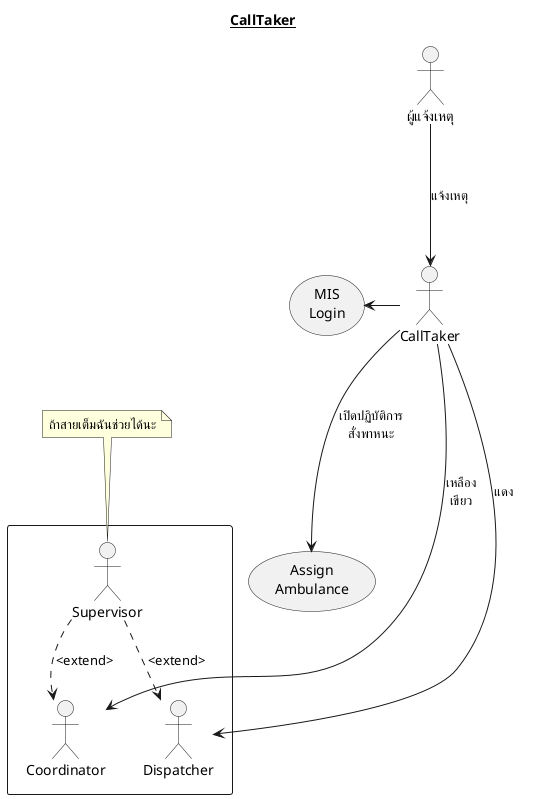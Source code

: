 @startuml
Title __CallTaker__
  rectangle {
    :Supervisor: as Supervisor
    :Coordinator: as Coordinator
    :Dispatcher: as Dispatcher
  }
  :CallTaker: as CallTaker
  Supervisor ..> Coordinator :<extend>
  Supervisor ..> Dispatcher :<extend>
  note top of Supervisor : ถ้าสายเต็มฉันช่วยได้นะ

  :ผู้แจ้งเหตุ: as User
  usecase (Assign\nAmbulance) as AssignAmbulance
  usecase (MIS\nLogin) as MISLogin

  User ---> CallTaker : แจ้งเหตุ
  CallTaker -left-> MISLogin
  CallTaker ---> AssignAmbulance : เปิดปฏิบัติการ\nสั่งพาหนะ
  CallTaker ----> Coordinator : เหลือง\nเขียว
  CallTaker ----> Dispatcher : แดง
@enduml
